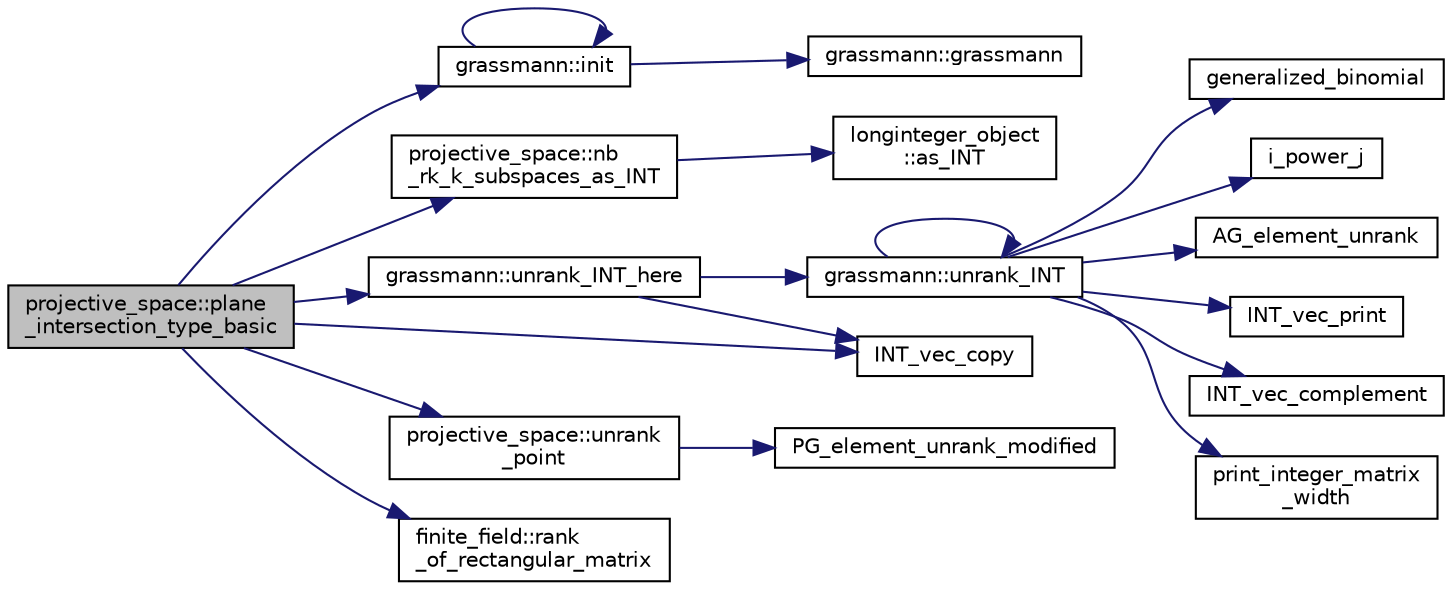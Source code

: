 digraph "projective_space::plane_intersection_type_basic"
{
  edge [fontname="Helvetica",fontsize="10",labelfontname="Helvetica",labelfontsize="10"];
  node [fontname="Helvetica",fontsize="10",shape=record];
  rankdir="LR";
  Node2681 [label="projective_space::plane\l_intersection_type_basic",height=0.2,width=0.4,color="black", fillcolor="grey75", style="filled", fontcolor="black"];
  Node2681 -> Node2682 [color="midnightblue",fontsize="10",style="solid",fontname="Helvetica"];
  Node2682 [label="grassmann::init",height=0.2,width=0.4,color="black", fillcolor="white", style="filled",URL="$df/d02/classgrassmann.html#a2e8cf7b9f203254493d7c2607c17d498"];
  Node2682 -> Node2683 [color="midnightblue",fontsize="10",style="solid",fontname="Helvetica"];
  Node2683 [label="grassmann::grassmann",height=0.2,width=0.4,color="black", fillcolor="white", style="filled",URL="$df/d02/classgrassmann.html#a252a85d3b74eb4fbd5771f4152a5f272"];
  Node2682 -> Node2682 [color="midnightblue",fontsize="10",style="solid",fontname="Helvetica"];
  Node2681 -> Node2684 [color="midnightblue",fontsize="10",style="solid",fontname="Helvetica"];
  Node2684 [label="projective_space::nb\l_rk_k_subspaces_as_INT",height=0.2,width=0.4,color="black", fillcolor="white", style="filled",URL="$d2/d17/classprojective__space.html#a204d5a7b13f58e7a9e0f6a1f33c81c2d"];
  Node2684 -> Node2685 [color="midnightblue",fontsize="10",style="solid",fontname="Helvetica"];
  Node2685 [label="longinteger_object\l::as_INT",height=0.2,width=0.4,color="black", fillcolor="white", style="filled",URL="$dd/d7e/classlonginteger__object.html#afb992d4679a6741acc63c8bcba27971e"];
  Node2681 -> Node2686 [color="midnightblue",fontsize="10",style="solid",fontname="Helvetica"];
  Node2686 [label="grassmann::unrank_INT_here",height=0.2,width=0.4,color="black", fillcolor="white", style="filled",URL="$df/d02/classgrassmann.html#aa51bb30ed0feb7ad87d500b76e0b3cbe"];
  Node2686 -> Node2687 [color="midnightblue",fontsize="10",style="solid",fontname="Helvetica"];
  Node2687 [label="grassmann::unrank_INT",height=0.2,width=0.4,color="black", fillcolor="white", style="filled",URL="$df/d02/classgrassmann.html#a32079405b95a6da2ba1420567d762d64"];
  Node2687 -> Node2688 [color="midnightblue",fontsize="10",style="solid",fontname="Helvetica"];
  Node2688 [label="generalized_binomial",height=0.2,width=0.4,color="black", fillcolor="white", style="filled",URL="$d2/d7c/combinatorics_8_c.html#a24762dc22e45175d18ec1ec1d2556ae8"];
  Node2687 -> Node2689 [color="midnightblue",fontsize="10",style="solid",fontname="Helvetica"];
  Node2689 [label="i_power_j",height=0.2,width=0.4,color="black", fillcolor="white", style="filled",URL="$de/dc5/algebra__and__number__theory_8h.html#a39b321523e8957d701618bb5cac542b5"];
  Node2687 -> Node2690 [color="midnightblue",fontsize="10",style="solid",fontname="Helvetica"];
  Node2690 [label="AG_element_unrank",height=0.2,width=0.4,color="black", fillcolor="white", style="filled",URL="$d4/d67/geometry_8h.html#a4a33b86c87b2879b97cfa1327abe2885"];
  Node2687 -> Node2691 [color="midnightblue",fontsize="10",style="solid",fontname="Helvetica"];
  Node2691 [label="INT_vec_print",height=0.2,width=0.4,color="black", fillcolor="white", style="filled",URL="$df/dbf/sajeeb_8_c.html#a79a5901af0b47dd0d694109543c027fe"];
  Node2687 -> Node2687 [color="midnightblue",fontsize="10",style="solid",fontname="Helvetica"];
  Node2687 -> Node2692 [color="midnightblue",fontsize="10",style="solid",fontname="Helvetica"];
  Node2692 [label="INT_vec_complement",height=0.2,width=0.4,color="black", fillcolor="white", style="filled",URL="$d5/db4/io__and__os_8h.html#a2a0a724647575fcd3090c763985eb81a"];
  Node2687 -> Node2693 [color="midnightblue",fontsize="10",style="solid",fontname="Helvetica"];
  Node2693 [label="print_integer_matrix\l_width",height=0.2,width=0.4,color="black", fillcolor="white", style="filled",URL="$d5/db4/io__and__os_8h.html#aa78f3e73fc2179251bd15adbcc31573f"];
  Node2686 -> Node2694 [color="midnightblue",fontsize="10",style="solid",fontname="Helvetica"];
  Node2694 [label="INT_vec_copy",height=0.2,width=0.4,color="black", fillcolor="white", style="filled",URL="$df/dbf/sajeeb_8_c.html#ac2d875e27e009af6ec04d17254d11075"];
  Node2681 -> Node2694 [color="midnightblue",fontsize="10",style="solid",fontname="Helvetica"];
  Node2681 -> Node2695 [color="midnightblue",fontsize="10",style="solid",fontname="Helvetica"];
  Node2695 [label="projective_space::unrank\l_point",height=0.2,width=0.4,color="black", fillcolor="white", style="filled",URL="$d2/d17/classprojective__space.html#a3cb7917af4c5f1590b660d4bf907e0fa"];
  Node2695 -> Node2696 [color="midnightblue",fontsize="10",style="solid",fontname="Helvetica"];
  Node2696 [label="PG_element_unrank_modified",height=0.2,width=0.4,color="black", fillcolor="white", style="filled",URL="$d4/d67/geometry_8h.html#a83ae9b605d496f6a90345303f6efae64"];
  Node2681 -> Node2697 [color="midnightblue",fontsize="10",style="solid",fontname="Helvetica"];
  Node2697 [label="finite_field::rank\l_of_rectangular_matrix",height=0.2,width=0.4,color="black", fillcolor="white", style="filled",URL="$df/d5a/classfinite__field.html#ac1ef22ecdf3984cfd4b652ee48eeb455"];
}
